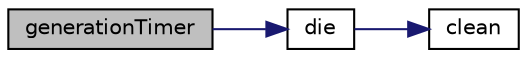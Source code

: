 digraph "generationTimer"
{
 // INTERACTIVE_SVG=YES
 // LATEX_PDF_SIZE
  edge [fontname="Helvetica",fontsize="10",labelfontname="Helvetica",labelfontsize="10"];
  node [fontname="Helvetica",fontsize="10",shape=record];
  rankdir="LR";
  Node1 [label="generationTimer",height=0.2,width=0.4,color="black", fillcolor="grey75", style="filled", fontcolor="black",tooltip="A function ."];
  Node1 -> Node2 [color="midnightblue",fontsize="10",style="solid",fontname="Helvetica"];
  Node2 [label="die",height=0.2,width=0.4,color="black", fillcolor="white", style="filled",URL="$backup_2gol_8cpp.html#a50b29cd14cdcbd106f2381303c9336f7",tooltip=" "];
  Node2 -> Node3 [color="midnightblue",fontsize="10",style="solid",fontname="Helvetica"];
  Node3 [label="clean",height=0.2,width=0.4,color="black", fillcolor="white", style="filled",URL="$backup_2gol_8cpp.html#a2bbe646c052baf99f04a367ef6031d74",tooltip="A function ."];
}
